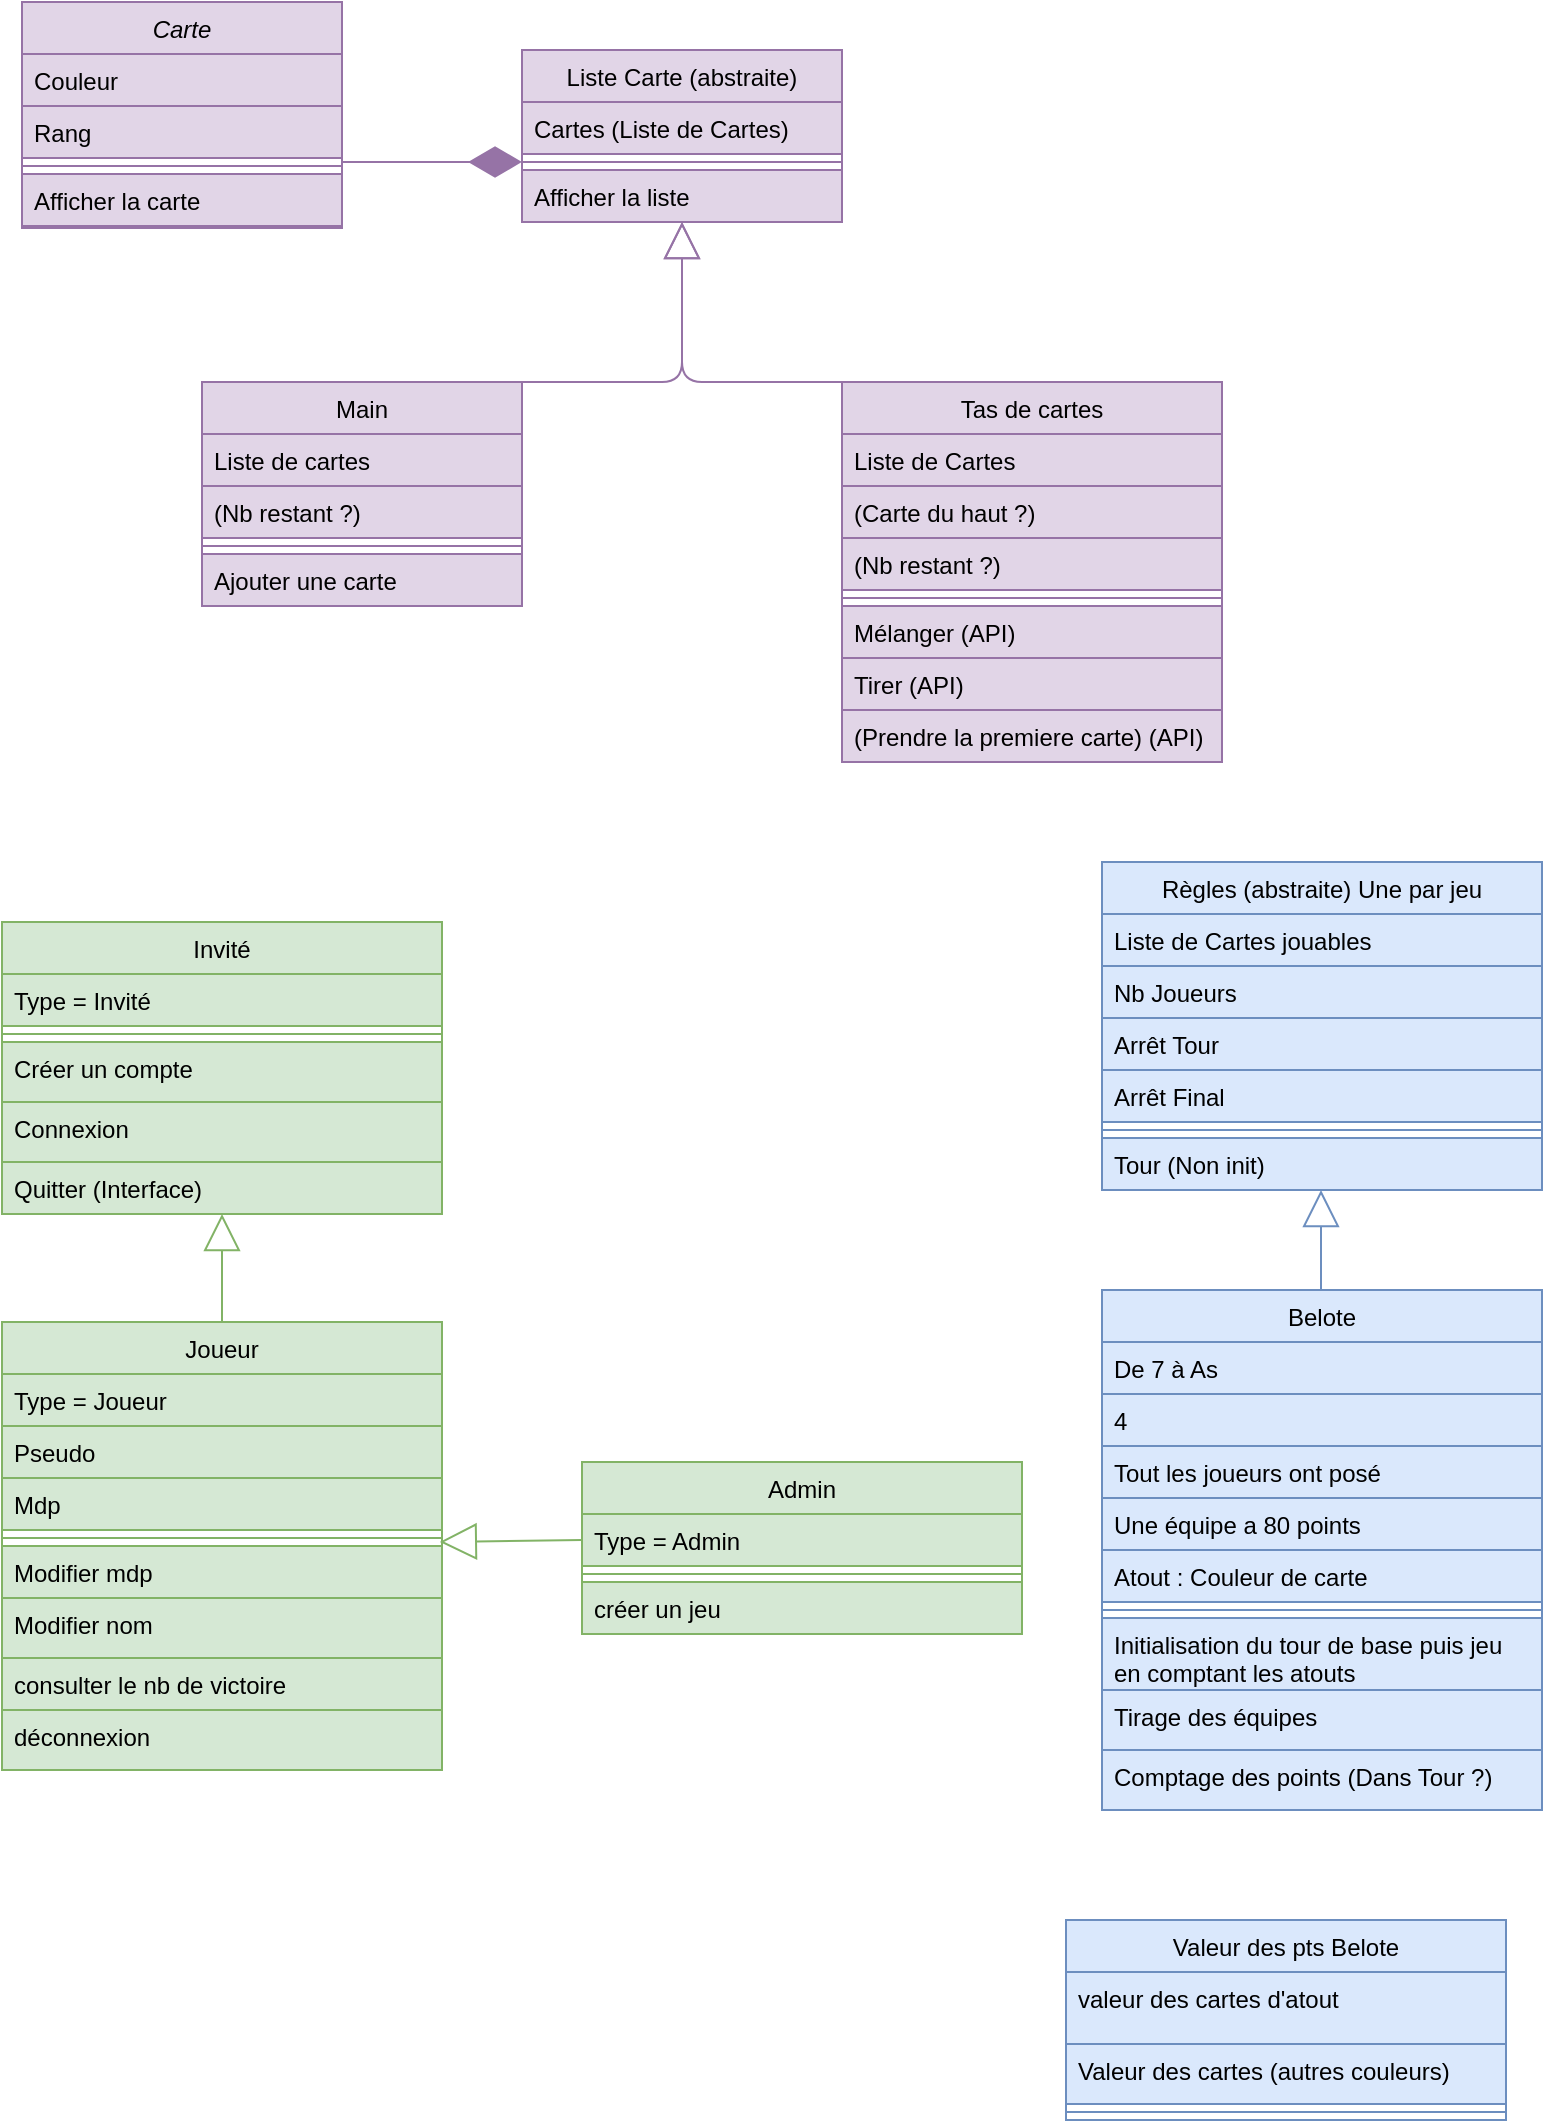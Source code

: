 <mxfile version="13.7.5" type="github">
  <diagram id="C5RBs43oDa-KdzZeNtuy" name="Page-1">
    <mxGraphModel dx="1422" dy="741" grid="0" gridSize="10" guides="1" tooltips="1" connect="1" arrows="1" fold="1" page="1" pageScale="1" pageWidth="827" pageHeight="1169" background="#ffffff" math="0" shadow="0">
      <root>
        <mxCell id="WIyWlLk6GJQsqaUBKTNV-0" />
        <mxCell id="WIyWlLk6GJQsqaUBKTNV-1" parent="WIyWlLk6GJQsqaUBKTNV-0" />
        <mxCell id="zkfFHV4jXpPFQw0GAbJ--0" value="Carte" style="swimlane;fontStyle=2;align=center;verticalAlign=top;childLayout=stackLayout;horizontal=1;startSize=26;horizontalStack=0;resizeParent=1;resizeLast=0;collapsible=1;marginBottom=0;rounded=0;shadow=0;strokeWidth=1;fillColor=#e1d5e7;strokeColor=#9673a6;" parent="WIyWlLk6GJQsqaUBKTNV-1" vertex="1">
          <mxGeometry x="50" y="40" width="160" height="113" as="geometry">
            <mxRectangle x="230" y="140" width="160" height="26" as="alternateBounds" />
          </mxGeometry>
        </mxCell>
        <mxCell id="zkfFHV4jXpPFQw0GAbJ--1" value="Couleur" style="text;align=left;verticalAlign=top;spacingLeft=4;spacingRight=4;overflow=hidden;rotatable=0;points=[[0,0.5],[1,0.5]];portConstraint=eastwest;fillColor=#e1d5e7;strokeColor=#9673a6;" parent="zkfFHV4jXpPFQw0GAbJ--0" vertex="1">
          <mxGeometry y="26" width="160" height="26" as="geometry" />
        </mxCell>
        <mxCell id="zkfFHV4jXpPFQw0GAbJ--2" value="Rang" style="text;align=left;verticalAlign=top;spacingLeft=4;spacingRight=4;overflow=hidden;rotatable=0;points=[[0,0.5],[1,0.5]];portConstraint=eastwest;rounded=0;shadow=0;html=0;fillColor=#e1d5e7;strokeColor=#9673a6;" parent="zkfFHV4jXpPFQw0GAbJ--0" vertex="1">
          <mxGeometry y="52" width="160" height="26" as="geometry" />
        </mxCell>
        <mxCell id="zkfFHV4jXpPFQw0GAbJ--4" value="" style="line;html=1;strokeWidth=1;align=left;verticalAlign=middle;spacingTop=-1;spacingLeft=3;spacingRight=3;rotatable=0;labelPosition=right;points=[];portConstraint=eastwest;fillColor=#e1d5e7;strokeColor=#9673a6;" parent="zkfFHV4jXpPFQw0GAbJ--0" vertex="1">
          <mxGeometry y="78" width="160" height="8" as="geometry" />
        </mxCell>
        <mxCell id="zkfFHV4jXpPFQw0GAbJ--5" value="Afficher la carte" style="text;align=left;verticalAlign=top;spacingLeft=4;spacingRight=4;overflow=hidden;rotatable=0;points=[[0,0.5],[1,0.5]];portConstraint=eastwest;fillColor=#e1d5e7;strokeColor=#9673a6;" parent="zkfFHV4jXpPFQw0GAbJ--0" vertex="1">
          <mxGeometry y="86" width="160" height="26" as="geometry" />
        </mxCell>
        <mxCell id="zkfFHV4jXpPFQw0GAbJ--6" value="Liste Carte (abstraite)" style="swimlane;fontStyle=0;align=center;verticalAlign=top;childLayout=stackLayout;horizontal=1;startSize=26;horizontalStack=0;resizeParent=1;resizeLast=0;collapsible=1;marginBottom=0;rounded=0;shadow=0;strokeWidth=1;fillColor=#e1d5e7;strokeColor=#9673a6;" parent="WIyWlLk6GJQsqaUBKTNV-1" vertex="1">
          <mxGeometry x="300" y="64" width="160" height="86" as="geometry">
            <mxRectangle x="130" y="380" width="160" height="26" as="alternateBounds" />
          </mxGeometry>
        </mxCell>
        <mxCell id="zkfFHV4jXpPFQw0GAbJ--7" value="Cartes (Liste de Cartes)" style="text;align=left;verticalAlign=top;spacingLeft=4;spacingRight=4;overflow=hidden;rotatable=0;points=[[0,0.5],[1,0.5]];portConstraint=eastwest;fillColor=#e1d5e7;strokeColor=#9673a6;" parent="zkfFHV4jXpPFQw0GAbJ--6" vertex="1">
          <mxGeometry y="26" width="160" height="26" as="geometry" />
        </mxCell>
        <mxCell id="zkfFHV4jXpPFQw0GAbJ--9" value="" style="line;html=1;strokeWidth=1;align=left;verticalAlign=middle;spacingTop=-1;spacingLeft=3;spacingRight=3;rotatable=0;labelPosition=right;points=[];portConstraint=eastwest;fillColor=#e1d5e7;strokeColor=#9673a6;" parent="zkfFHV4jXpPFQw0GAbJ--6" vertex="1">
          <mxGeometry y="52" width="160" height="8" as="geometry" />
        </mxCell>
        <mxCell id="zkfFHV4jXpPFQw0GAbJ--11" value="Afficher la liste" style="text;align=left;verticalAlign=top;spacingLeft=4;spacingRight=4;overflow=hidden;rotatable=0;points=[[0,0.5],[1,0.5]];portConstraint=eastwest;fillColor=#e1d5e7;strokeColor=#9673a6;" parent="zkfFHV4jXpPFQw0GAbJ--6" vertex="1">
          <mxGeometry y="60" width="160" height="26" as="geometry" />
        </mxCell>
        <mxCell id="zkfFHV4jXpPFQw0GAbJ--17" value="Tas de cartes&#xa;" style="swimlane;fontStyle=0;align=center;verticalAlign=top;childLayout=stackLayout;horizontal=1;startSize=26;horizontalStack=0;resizeParent=1;resizeLast=0;collapsible=1;marginBottom=0;rounded=0;shadow=0;strokeWidth=1;fillColor=#e1d5e7;strokeColor=#9673a6;" parent="WIyWlLk6GJQsqaUBKTNV-1" vertex="1">
          <mxGeometry x="460" y="230" width="190" height="190" as="geometry">
            <mxRectangle x="550" y="140" width="160" height="26" as="alternateBounds" />
          </mxGeometry>
        </mxCell>
        <mxCell id="zkfFHV4jXpPFQw0GAbJ--18" value="Liste de Cartes" style="text;align=left;verticalAlign=top;spacingLeft=4;spacingRight=4;overflow=hidden;rotatable=0;points=[[0,0.5],[1,0.5]];portConstraint=eastwest;fillColor=#e1d5e7;strokeColor=#9673a6;" parent="zkfFHV4jXpPFQw0GAbJ--17" vertex="1">
          <mxGeometry y="26" width="190" height="26" as="geometry" />
        </mxCell>
        <mxCell id="zkfFHV4jXpPFQw0GAbJ--19" value="(Carte du haut ?)" style="text;align=left;verticalAlign=top;spacingLeft=4;spacingRight=4;overflow=hidden;rotatable=0;points=[[0,0.5],[1,0.5]];portConstraint=eastwest;rounded=0;shadow=0;html=0;fillColor=#e1d5e7;strokeColor=#9673a6;" parent="zkfFHV4jXpPFQw0GAbJ--17" vertex="1">
          <mxGeometry y="52" width="190" height="26" as="geometry" />
        </mxCell>
        <mxCell id="EgSj-F0h-RyBdZVYltmi-15" value="(Nb restant ?)" style="text;align=left;verticalAlign=top;spacingLeft=4;spacingRight=4;overflow=hidden;rotatable=0;points=[[0,0.5],[1,0.5]];portConstraint=eastwest;fillColor=#e1d5e7;strokeColor=#9673a6;" parent="zkfFHV4jXpPFQw0GAbJ--17" vertex="1">
          <mxGeometry y="78" width="190" height="26" as="geometry" />
        </mxCell>
        <mxCell id="zkfFHV4jXpPFQw0GAbJ--23" value="" style="line;html=1;strokeWidth=1;align=left;verticalAlign=middle;spacingTop=-1;spacingLeft=3;spacingRight=3;rotatable=0;labelPosition=right;points=[];portConstraint=eastwest;fillColor=#e1d5e7;strokeColor=#9673a6;" parent="zkfFHV4jXpPFQw0GAbJ--17" vertex="1">
          <mxGeometry y="104" width="190" height="8" as="geometry" />
        </mxCell>
        <mxCell id="zkfFHV4jXpPFQw0GAbJ--24" value="Mélanger (API)" style="text;align=left;verticalAlign=top;spacingLeft=4;spacingRight=4;overflow=hidden;rotatable=0;points=[[0,0.5],[1,0.5]];portConstraint=eastwest;fillColor=#e1d5e7;strokeColor=#9673a6;" parent="zkfFHV4jXpPFQw0GAbJ--17" vertex="1">
          <mxGeometry y="112" width="190" height="26" as="geometry" />
        </mxCell>
        <mxCell id="zkfFHV4jXpPFQw0GAbJ--25" value="Tirer (API)" style="text;align=left;verticalAlign=top;spacingLeft=4;spacingRight=4;overflow=hidden;rotatable=0;points=[[0,0.5],[1,0.5]];portConstraint=eastwest;fillColor=#e1d5e7;strokeColor=#9673a6;" parent="zkfFHV4jXpPFQw0GAbJ--17" vertex="1">
          <mxGeometry y="138" width="190" height="26" as="geometry" />
        </mxCell>
        <mxCell id="EgSj-F0h-RyBdZVYltmi-2" value="(Prendre la premiere carte) (API)" style="text;align=left;verticalAlign=top;spacingLeft=4;spacingRight=4;overflow=hidden;rotatable=0;points=[[0,0.5],[1,0.5]];portConstraint=eastwest;fillColor=#e1d5e7;strokeColor=#9673a6;" parent="zkfFHV4jXpPFQw0GAbJ--17" vertex="1">
          <mxGeometry y="164" width="190" height="26" as="geometry" />
        </mxCell>
        <mxCell id="EgSj-F0h-RyBdZVYltmi-1" value="" style="endArrow=block;endSize=16;endFill=0;html=1;entryX=0.5;entryY=1;entryDx=0;entryDy=0;exitX=0.5;exitY=0;exitDx=0;exitDy=0;fillColor=#e1d5e7;strokeColor=#9673a6;" parent="WIyWlLk6GJQsqaUBKTNV-1" source="zkfFHV4jXpPFQw0GAbJ--17" target="zkfFHV4jXpPFQw0GAbJ--6" edge="1">
          <mxGeometry width="160" relative="1" as="geometry">
            <mxPoint x="330" y="230" as="sourcePoint" />
            <mxPoint x="490" y="230" as="targetPoint" />
            <Array as="points">
              <mxPoint x="380" y="230" />
            </Array>
          </mxGeometry>
        </mxCell>
        <mxCell id="zkfFHV4jXpPFQw0GAbJ--13" value="Main" style="swimlane;fontStyle=0;align=center;verticalAlign=top;childLayout=stackLayout;horizontal=1;startSize=26;horizontalStack=0;resizeParent=1;resizeLast=0;collapsible=1;marginBottom=0;rounded=0;shadow=0;strokeWidth=1;fillColor=#e1d5e7;strokeColor=#9673a6;" parent="WIyWlLk6GJQsqaUBKTNV-1" vertex="1">
          <mxGeometry x="140" y="230" width="160" height="112" as="geometry">
            <mxRectangle x="340" y="380" width="170" height="26" as="alternateBounds" />
          </mxGeometry>
        </mxCell>
        <mxCell id="zkfFHV4jXpPFQw0GAbJ--14" value="Liste de cartes" style="text;align=left;verticalAlign=top;spacingLeft=4;spacingRight=4;overflow=hidden;rotatable=0;points=[[0,0.5],[1,0.5]];portConstraint=eastwest;fillColor=#e1d5e7;strokeColor=#9673a6;" parent="zkfFHV4jXpPFQw0GAbJ--13" vertex="1">
          <mxGeometry y="26" width="160" height="26" as="geometry" />
        </mxCell>
        <mxCell id="EgSj-F0h-RyBdZVYltmi-16" value="(Nb restant ?)" style="text;align=left;verticalAlign=top;spacingLeft=4;spacingRight=4;overflow=hidden;rotatable=0;points=[[0,0.5],[1,0.5]];portConstraint=eastwest;fillColor=#e1d5e7;strokeColor=#9673a6;" parent="zkfFHV4jXpPFQw0GAbJ--13" vertex="1">
          <mxGeometry y="52" width="160" height="26" as="geometry" />
        </mxCell>
        <mxCell id="zkfFHV4jXpPFQw0GAbJ--15" value="" style="line;html=1;strokeWidth=1;align=left;verticalAlign=middle;spacingTop=-1;spacingLeft=3;spacingRight=3;rotatable=0;labelPosition=right;points=[];portConstraint=eastwest;fillColor=#e1d5e7;strokeColor=#9673a6;" parent="zkfFHV4jXpPFQw0GAbJ--13" vertex="1">
          <mxGeometry y="78" width="160" height="8" as="geometry" />
        </mxCell>
        <mxCell id="EgSj-F0h-RyBdZVYltmi-3" value="Ajouter une carte" style="text;align=left;verticalAlign=top;spacingLeft=4;spacingRight=4;overflow=hidden;rotatable=0;points=[[0,0.5],[1,0.5]];portConstraint=eastwest;fillColor=#e1d5e7;strokeColor=#9673a6;" parent="zkfFHV4jXpPFQw0GAbJ--13" vertex="1">
          <mxGeometry y="86" width="160" height="26" as="geometry" />
        </mxCell>
        <mxCell id="EgSj-F0h-RyBdZVYltmi-5" value="" style="endArrow=diamondThin;endFill=1;endSize=24;html=1;fillColor=#e1d5e7;strokeColor=#9673a6;" parent="WIyWlLk6GJQsqaUBKTNV-1" edge="1">
          <mxGeometry width="160" relative="1" as="geometry">
            <mxPoint x="210" y="120" as="sourcePoint" />
            <mxPoint x="300" y="120" as="targetPoint" />
          </mxGeometry>
        </mxCell>
        <mxCell id="EgSj-F0h-RyBdZVYltmi-23" value="" style="endArrow=block;endSize=16;endFill=0;html=1;entryX=0.5;entryY=1;entryDx=0;entryDy=0;fillColor=#dae8fc;strokeColor=#6c8ebf;" parent="WIyWlLk6GJQsqaUBKTNV-1" edge="1">
          <mxGeometry x="0.017" width="160" relative="1" as="geometry">
            <mxPoint x="699.5" y="684" as="sourcePoint" />
            <mxPoint x="699.5" y="634" as="targetPoint" />
            <Array as="points" />
            <mxPoint as="offset" />
          </mxGeometry>
        </mxCell>
        <mxCell id="EgSj-F0h-RyBdZVYltmi-37" value="" style="endArrow=block;endSize=16;endFill=0;html=1;entryX=0.5;entryY=1;entryDx=0;entryDy=0;fillColor=#e1d5e7;strokeColor=#9673a6;exitX=0.5;exitY=0;exitDx=0;exitDy=0;" parent="WIyWlLk6GJQsqaUBKTNV-1" source="zkfFHV4jXpPFQw0GAbJ--13" edge="1">
          <mxGeometry x="0.017" width="160" relative="1" as="geometry">
            <mxPoint x="220" y="230" as="sourcePoint" />
            <mxPoint x="380" y="150" as="targetPoint" />
            <Array as="points">
              <mxPoint x="380" y="230" />
              <mxPoint x="380" y="200" />
            </Array>
            <mxPoint as="offset" />
          </mxGeometry>
        </mxCell>
        <mxCell id="EgSj-F0h-RyBdZVYltmi-6" value="Règles (abstraite) Une par jeu" style="swimlane;fontStyle=0;align=center;verticalAlign=top;childLayout=stackLayout;horizontal=1;startSize=26;horizontalStack=0;resizeParent=1;resizeLast=0;collapsible=1;marginBottom=0;rounded=0;shadow=0;strokeWidth=1;fillColor=#dae8fc;strokeColor=#6c8ebf;" parent="WIyWlLk6GJQsqaUBKTNV-1" vertex="1">
          <mxGeometry x="590" y="470" width="220" height="164" as="geometry">
            <mxRectangle x="550" y="140" width="160" height="26" as="alternateBounds" />
          </mxGeometry>
        </mxCell>
        <mxCell id="EgSj-F0h-RyBdZVYltmi-7" value="Liste de Cartes jouables" style="text;align=left;verticalAlign=top;spacingLeft=4;spacingRight=4;overflow=hidden;rotatable=0;points=[[0,0.5],[1,0.5]];portConstraint=eastwest;fillColor=#dae8fc;strokeColor=#6c8ebf;" parent="EgSj-F0h-RyBdZVYltmi-6" vertex="1">
          <mxGeometry y="26" width="220" height="26" as="geometry" />
        </mxCell>
        <mxCell id="EgSj-F0h-RyBdZVYltmi-8" value="Nb Joueurs&#xa;" style="text;align=left;verticalAlign=top;spacingLeft=4;spacingRight=4;overflow=hidden;rotatable=0;points=[[0,0.5],[1,0.5]];portConstraint=eastwest;rounded=0;shadow=0;html=0;fillColor=#dae8fc;strokeColor=#6c8ebf;" parent="EgSj-F0h-RyBdZVYltmi-6" vertex="1">
          <mxGeometry y="52" width="220" height="26" as="geometry" />
        </mxCell>
        <mxCell id="EgSj-F0h-RyBdZVYltmi-14" value="Arrêt Tour " style="text;align=left;verticalAlign=top;spacingLeft=4;spacingRight=4;overflow=hidden;rotatable=0;points=[[0,0.5],[1,0.5]];portConstraint=eastwest;rounded=0;shadow=0;html=0;fillColor=#dae8fc;strokeColor=#6c8ebf;" parent="EgSj-F0h-RyBdZVYltmi-6" vertex="1">
          <mxGeometry y="78" width="220" height="26" as="geometry" />
        </mxCell>
        <mxCell id="EgSj-F0h-RyBdZVYltmi-24" value="Arrêt Final" style="text;align=left;verticalAlign=top;spacingLeft=4;spacingRight=4;overflow=hidden;rotatable=0;points=[[0,0.5],[1,0.5]];portConstraint=eastwest;rounded=0;shadow=0;html=0;fillColor=#dae8fc;strokeColor=#6c8ebf;" parent="EgSj-F0h-RyBdZVYltmi-6" vertex="1">
          <mxGeometry y="104" width="220" height="26" as="geometry" />
        </mxCell>
        <mxCell id="EgSj-F0h-RyBdZVYltmi-9" value="" style="line;html=1;strokeWidth=1;align=left;verticalAlign=middle;spacingTop=-1;spacingLeft=3;spacingRight=3;rotatable=0;labelPosition=right;points=[];portConstraint=eastwest;fillColor=#dae8fc;strokeColor=#6c8ebf;" parent="EgSj-F0h-RyBdZVYltmi-6" vertex="1">
          <mxGeometry y="130" width="220" height="8" as="geometry" />
        </mxCell>
        <mxCell id="EgSj-F0h-RyBdZVYltmi-12" value="Tour (Non init)" style="text;align=left;verticalAlign=top;spacingLeft=4;spacingRight=4;overflow=hidden;rotatable=0;points=[[0,0.5],[1,0.5]];portConstraint=eastwest;fillColor=#dae8fc;strokeColor=#6c8ebf;" parent="EgSj-F0h-RyBdZVYltmi-6" vertex="1">
          <mxGeometry y="138" width="220" height="26" as="geometry" />
        </mxCell>
        <mxCell id="EgSj-F0h-RyBdZVYltmi-17" value="Belote" style="swimlane;fontStyle=0;align=center;verticalAlign=top;childLayout=stackLayout;horizontal=1;startSize=26;horizontalStack=0;resizeParent=1;resizeLast=0;collapsible=1;marginBottom=0;rounded=0;shadow=0;strokeWidth=1;fillColor=#dae8fc;strokeColor=#6c8ebf;" parent="WIyWlLk6GJQsqaUBKTNV-1" vertex="1">
          <mxGeometry x="590" y="684" width="220" height="260" as="geometry">
            <mxRectangle x="550" y="140" width="160" height="26" as="alternateBounds" />
          </mxGeometry>
        </mxCell>
        <mxCell id="EgSj-F0h-RyBdZVYltmi-18" value="De 7 à As" style="text;align=left;verticalAlign=top;spacingLeft=4;spacingRight=4;overflow=hidden;rotatable=0;points=[[0,0.5],[1,0.5]];portConstraint=eastwest;fillColor=#dae8fc;strokeColor=#6c8ebf;" parent="EgSj-F0h-RyBdZVYltmi-17" vertex="1">
          <mxGeometry y="26" width="220" height="26" as="geometry" />
        </mxCell>
        <mxCell id="EgSj-F0h-RyBdZVYltmi-19" value="4" style="text;align=left;verticalAlign=top;spacingLeft=4;spacingRight=4;overflow=hidden;rotatable=0;points=[[0,0.5],[1,0.5]];portConstraint=eastwest;rounded=0;shadow=0;html=0;fillColor=#dae8fc;strokeColor=#6c8ebf;" parent="EgSj-F0h-RyBdZVYltmi-17" vertex="1">
          <mxGeometry y="52" width="220" height="26" as="geometry" />
        </mxCell>
        <mxCell id="EgSj-F0h-RyBdZVYltmi-20" value="Tout les joueurs ont posé " style="text;align=left;verticalAlign=top;spacingLeft=4;spacingRight=4;overflow=hidden;rotatable=0;points=[[0,0.5],[1,0.5]];portConstraint=eastwest;rounded=0;shadow=0;html=0;fillColor=#dae8fc;strokeColor=#6c8ebf;" parent="EgSj-F0h-RyBdZVYltmi-17" vertex="1">
          <mxGeometry y="78" width="220" height="26" as="geometry" />
        </mxCell>
        <mxCell id="EgSj-F0h-RyBdZVYltmi-25" value="Une équipe a 80 points" style="text;align=left;verticalAlign=top;spacingLeft=4;spacingRight=4;overflow=hidden;rotatable=0;points=[[0,0.5],[1,0.5]];portConstraint=eastwest;rounded=0;shadow=0;html=0;fillColor=#dae8fc;strokeColor=#6c8ebf;" parent="EgSj-F0h-RyBdZVYltmi-17" vertex="1">
          <mxGeometry y="104" width="220" height="26" as="geometry" />
        </mxCell>
        <mxCell id="EgSj-F0h-RyBdZVYltmi-27" value="Atout : Couleur de carte" style="text;align=left;verticalAlign=top;spacingLeft=4;spacingRight=4;overflow=hidden;rotatable=0;points=[[0,0.5],[1,0.5]];portConstraint=eastwest;rounded=0;shadow=0;html=0;fillColor=#dae8fc;strokeColor=#6c8ebf;" parent="EgSj-F0h-RyBdZVYltmi-17" vertex="1">
          <mxGeometry y="130" width="220" height="26" as="geometry" />
        </mxCell>
        <mxCell id="EgSj-F0h-RyBdZVYltmi-21" value="" style="line;html=1;strokeWidth=1;align=left;verticalAlign=middle;spacingTop=-1;spacingLeft=3;spacingRight=3;rotatable=0;labelPosition=right;points=[];portConstraint=eastwest;fillColor=#dae8fc;strokeColor=#6c8ebf;" parent="EgSj-F0h-RyBdZVYltmi-17" vertex="1">
          <mxGeometry y="156" width="220" height="8" as="geometry" />
        </mxCell>
        <mxCell id="EgSj-F0h-RyBdZVYltmi-22" value="Initialisation du tour de base puis jeu &#xa;en comptant les atouts" style="text;align=left;verticalAlign=top;spacingLeft=4;spacingRight=4;overflow=hidden;rotatable=0;points=[[0,0.5],[1,0.5]];portConstraint=eastwest;fillColor=#dae8fc;strokeColor=#6c8ebf;" parent="EgSj-F0h-RyBdZVYltmi-17" vertex="1">
          <mxGeometry y="164" width="220" height="36" as="geometry" />
        </mxCell>
        <mxCell id="EgSj-F0h-RyBdZVYltmi-29" value="Tirage des équipes " style="text;align=left;verticalAlign=top;spacingLeft=4;spacingRight=4;overflow=hidden;rotatable=0;points=[[0,0.5],[1,0.5]];portConstraint=eastwest;fillColor=#dae8fc;strokeColor=#6c8ebf;" parent="EgSj-F0h-RyBdZVYltmi-17" vertex="1">
          <mxGeometry y="200" width="220" height="30" as="geometry" />
        </mxCell>
        <mxCell id="EgSj-F0h-RyBdZVYltmi-38" value="Comptage des points (Dans Tour ?)" style="text;align=left;verticalAlign=top;spacingLeft=4;spacingRight=4;overflow=hidden;rotatable=0;points=[[0,0.5],[1,0.5]];portConstraint=eastwest;fillColor=#dae8fc;strokeColor=#6c8ebf;" parent="EgSj-F0h-RyBdZVYltmi-17" vertex="1">
          <mxGeometry y="230" width="220" height="30" as="geometry" />
        </mxCell>
        <mxCell id="9ksGdGRIOPGo9-bGKjed-11" value="" style="endArrow=block;endSize=16;endFill=0;html=1;fillColor=#d5e8d4;strokeColor=#82b366;exitX=0;exitY=0.5;exitDx=0;exitDy=0;entryX=0.995;entryY=1.231;entryDx=0;entryDy=0;entryPerimeter=0;" parent="WIyWlLk6GJQsqaUBKTNV-1" source="9ksGdGRIOPGo9-bGKjed-5" target="EgSj-F0h-RyBdZVYltmi-33" edge="1">
          <mxGeometry width="160" relative="1" as="geometry">
            <mxPoint x="330" y="810" as="sourcePoint" />
            <mxPoint x="280" y="812" as="targetPoint" />
            <Array as="points" />
          </mxGeometry>
        </mxCell>
        <mxCell id="EgSj-F0h-RyBdZVYltmi-30" value="Joueur" style="swimlane;fontStyle=0;align=center;verticalAlign=top;childLayout=stackLayout;horizontal=1;startSize=26;horizontalStack=0;resizeParent=1;resizeLast=0;collapsible=1;marginBottom=0;rounded=0;shadow=0;strokeWidth=1;fillColor=#d5e8d4;strokeColor=#82b366;" parent="WIyWlLk6GJQsqaUBKTNV-1" vertex="1">
          <mxGeometry x="40" y="700" width="220" height="224" as="geometry">
            <mxRectangle x="550" y="140" width="160" height="26" as="alternateBounds" />
          </mxGeometry>
        </mxCell>
        <mxCell id="EgSj-F0h-RyBdZVYltmi-48" value="Type = Joueur" style="text;align=left;verticalAlign=top;spacingLeft=4;spacingRight=4;overflow=hidden;rotatable=0;points=[[0,0.5],[1,0.5]];portConstraint=eastwest;rounded=0;shadow=0;html=0;fillColor=#d5e8d4;strokeColor=#82b366;" parent="EgSj-F0h-RyBdZVYltmi-30" vertex="1">
          <mxGeometry y="26" width="220" height="26" as="geometry" />
        </mxCell>
        <mxCell id="EgSj-F0h-RyBdZVYltmi-32" value="Pseudo" style="text;align=left;verticalAlign=top;spacingLeft=4;spacingRight=4;overflow=hidden;rotatable=0;points=[[0,0.5],[1,0.5]];portConstraint=eastwest;rounded=0;shadow=0;html=0;fillColor=#d5e8d4;strokeColor=#82b366;" parent="EgSj-F0h-RyBdZVYltmi-30" vertex="1">
          <mxGeometry y="52" width="220" height="26" as="geometry" />
        </mxCell>
        <mxCell id="EgSj-F0h-RyBdZVYltmi-33" value="Mdp" style="text;align=left;verticalAlign=top;spacingLeft=4;spacingRight=4;overflow=hidden;rotatable=0;points=[[0,0.5],[1,0.5]];portConstraint=eastwest;rounded=0;shadow=0;html=0;fillColor=#d5e8d4;strokeColor=#82b366;" parent="EgSj-F0h-RyBdZVYltmi-30" vertex="1">
          <mxGeometry y="78" width="220" height="26" as="geometry" />
        </mxCell>
        <mxCell id="EgSj-F0h-RyBdZVYltmi-35" value="" style="line;html=1;strokeWidth=1;align=left;verticalAlign=middle;spacingTop=-1;spacingLeft=3;spacingRight=3;rotatable=0;labelPosition=right;points=[];portConstraint=eastwest;fillColor=#d5e8d4;strokeColor=#82b366;" parent="EgSj-F0h-RyBdZVYltmi-30" vertex="1">
          <mxGeometry y="104" width="220" height="8" as="geometry" />
        </mxCell>
        <mxCell id="EgSj-F0h-RyBdZVYltmi-36" value="Modifier mdp" style="text;align=left;verticalAlign=top;spacingLeft=4;spacingRight=4;overflow=hidden;rotatable=0;points=[[0,0.5],[1,0.5]];portConstraint=eastwest;fillColor=#d5e8d4;strokeColor=#82b366;" parent="EgSj-F0h-RyBdZVYltmi-30" vertex="1">
          <mxGeometry y="112" width="220" height="26" as="geometry" />
        </mxCell>
        <mxCell id="EgSj-F0h-RyBdZVYltmi-39" value="Modifier nom" style="text;align=left;verticalAlign=top;spacingLeft=4;spacingRight=4;overflow=hidden;rotatable=0;points=[[0,0.5],[1,0.5]];portConstraint=eastwest;fillColor=#d5e8d4;strokeColor=#82b366;" parent="EgSj-F0h-RyBdZVYltmi-30" vertex="1">
          <mxGeometry y="138" width="220" height="30" as="geometry" />
        </mxCell>
        <mxCell id="FQdMtvEXOIRviJ1vQRUc-10" value="consulter le nb de victoire" style="text;align=left;verticalAlign=top;spacingLeft=4;spacingRight=4;overflow=hidden;rotatable=0;points=[[0,0.5],[1,0.5]];portConstraint=eastwest;rounded=0;shadow=0;html=0;fillColor=#d5e8d4;strokeColor=#82b366;" vertex="1" parent="EgSj-F0h-RyBdZVYltmi-30">
          <mxGeometry y="168" width="220" height="26" as="geometry" />
        </mxCell>
        <mxCell id="FQdMtvEXOIRviJ1vQRUc-11" value="déconnexion" style="text;align=left;verticalAlign=top;spacingLeft=4;spacingRight=4;overflow=hidden;rotatable=0;points=[[0,0.5],[1,0.5]];portConstraint=eastwest;fillColor=#d5e8d4;strokeColor=#82b366;" vertex="1" parent="EgSj-F0h-RyBdZVYltmi-30">
          <mxGeometry y="194" width="220" height="30" as="geometry" />
        </mxCell>
        <mxCell id="9ksGdGRIOPGo9-bGKjed-21" value="Invité" style="swimlane;fontStyle=0;align=center;verticalAlign=top;childLayout=stackLayout;horizontal=1;startSize=26;horizontalStack=0;resizeParent=1;resizeLast=0;collapsible=1;marginBottom=0;rounded=0;shadow=0;strokeWidth=1;fillColor=#d5e8d4;strokeColor=#82b366;" parent="WIyWlLk6GJQsqaUBKTNV-1" vertex="1">
          <mxGeometry x="40" y="500" width="220" height="146" as="geometry">
            <mxRectangle x="550" y="140" width="160" height="26" as="alternateBounds" />
          </mxGeometry>
        </mxCell>
        <mxCell id="9ksGdGRIOPGo9-bGKjed-26" value="Type = Invité" style="text;align=left;verticalAlign=top;spacingLeft=4;spacingRight=4;overflow=hidden;rotatable=0;points=[[0,0.5],[1,0.5]];portConstraint=eastwest;rounded=0;shadow=0;html=0;fillColor=#d5e8d4;strokeColor=#82b366;" parent="9ksGdGRIOPGo9-bGKjed-21" vertex="1">
          <mxGeometry y="26" width="220" height="26" as="geometry" />
        </mxCell>
        <mxCell id="9ksGdGRIOPGo9-bGKjed-27" value="" style="line;html=1;strokeWidth=1;align=left;verticalAlign=middle;spacingTop=-1;spacingLeft=3;spacingRight=3;rotatable=0;labelPosition=right;points=[];portConstraint=eastwest;fillColor=#d5e8d4;strokeColor=#82b366;" parent="9ksGdGRIOPGo9-bGKjed-21" vertex="1">
          <mxGeometry y="52" width="220" height="8" as="geometry" />
        </mxCell>
        <mxCell id="9ksGdGRIOPGo9-bGKjed-32" value="Créer un compte" style="text;align=left;verticalAlign=top;spacingLeft=4;spacingRight=4;overflow=hidden;rotatable=0;points=[[0,0.5],[1,0.5]];portConstraint=eastwest;fillColor=#d5e8d4;strokeColor=#82b366;" parent="9ksGdGRIOPGo9-bGKjed-21" vertex="1">
          <mxGeometry y="60" width="220" height="30" as="geometry" />
        </mxCell>
        <mxCell id="9ksGdGRIOPGo9-bGKjed-31" value="Connexion" style="text;align=left;verticalAlign=top;spacingLeft=4;spacingRight=4;overflow=hidden;rotatable=0;points=[[0,0.5],[1,0.5]];portConstraint=eastwest;fillColor=#d5e8d4;strokeColor=#82b366;" parent="9ksGdGRIOPGo9-bGKjed-21" vertex="1">
          <mxGeometry y="90" width="220" height="30" as="geometry" />
        </mxCell>
        <mxCell id="9ksGdGRIOPGo9-bGKjed-28" value="Quitter (Interface)" style="text;align=left;verticalAlign=top;spacingLeft=4;spacingRight=4;overflow=hidden;rotatable=0;points=[[0,0.5],[1,0.5]];portConstraint=eastwest;fillColor=#d5e8d4;strokeColor=#82b366;" parent="9ksGdGRIOPGo9-bGKjed-21" vertex="1">
          <mxGeometry y="120" width="220" height="26" as="geometry" />
        </mxCell>
        <mxCell id="9ksGdGRIOPGo9-bGKjed-0" value="Admin" style="swimlane;fontStyle=0;align=center;verticalAlign=top;childLayout=stackLayout;horizontal=1;startSize=26;horizontalStack=0;resizeParent=1;resizeLast=0;collapsible=1;marginBottom=0;rounded=0;shadow=0;strokeWidth=1;fillColor=#d5e8d4;strokeColor=#82b366;" parent="WIyWlLk6GJQsqaUBKTNV-1" vertex="1">
          <mxGeometry x="330" y="770" width="220" height="60" as="geometry">
            <mxRectangle x="550" y="140" width="160" height="26" as="alternateBounds" />
          </mxGeometry>
        </mxCell>
        <mxCell id="9ksGdGRIOPGo9-bGKjed-5" value="Type = Admin" style="text;align=left;verticalAlign=top;spacingLeft=4;spacingRight=4;overflow=hidden;rotatable=0;points=[[0,0.5],[1,0.5]];portConstraint=eastwest;rounded=0;shadow=0;html=0;fillColor=#d5e8d4;strokeColor=#82b366;" parent="9ksGdGRIOPGo9-bGKjed-0" vertex="1">
          <mxGeometry y="26" width="220" height="26" as="geometry" />
        </mxCell>
        <mxCell id="9ksGdGRIOPGo9-bGKjed-6" value="" style="line;html=1;strokeWidth=1;align=left;verticalAlign=middle;spacingTop=-1;spacingLeft=3;spacingRight=3;rotatable=0;labelPosition=right;points=[];portConstraint=eastwest;fillColor=#d5e8d4;strokeColor=#82b366;" parent="9ksGdGRIOPGo9-bGKjed-0" vertex="1">
          <mxGeometry y="52" width="220" height="8" as="geometry" />
        </mxCell>
        <mxCell id="FQdMtvEXOIRviJ1vQRUc-12" value="créer un jeu" style="text;align=left;verticalAlign=top;spacingLeft=4;spacingRight=4;overflow=hidden;rotatable=0;points=[[0,0.5],[1,0.5]];portConstraint=eastwest;rounded=0;shadow=0;html=0;fillColor=#d5e8d4;strokeColor=#82b366;" vertex="1" parent="WIyWlLk6GJQsqaUBKTNV-1">
          <mxGeometry x="330" y="830" width="220" height="26" as="geometry" />
        </mxCell>
        <mxCell id="FQdMtvEXOIRviJ1vQRUc-13" value="" style="endArrow=block;endSize=16;endFill=0;html=1;fillColor=#d5e8d4;strokeColor=#82b366;exitX=0.5;exitY=0;exitDx=0;exitDy=0;" edge="1" parent="WIyWlLk6GJQsqaUBKTNV-1" source="EgSj-F0h-RyBdZVYltmi-30" target="9ksGdGRIOPGo9-bGKjed-28">
          <mxGeometry width="160" relative="1" as="geometry">
            <mxPoint x="150" y="700" as="sourcePoint" />
            <mxPoint x="150" y="646" as="targetPoint" />
            <Array as="points" />
          </mxGeometry>
        </mxCell>
        <mxCell id="FQdMtvEXOIRviJ1vQRUc-16" value="Valeur des pts Belote" style="swimlane;fontStyle=0;align=center;verticalAlign=top;childLayout=stackLayout;horizontal=1;startSize=26;horizontalStack=0;resizeParent=1;resizeLast=0;collapsible=1;marginBottom=0;rounded=0;shadow=0;strokeWidth=1;fillColor=#dae8fc;strokeColor=#6c8ebf;" vertex="1" parent="WIyWlLk6GJQsqaUBKTNV-1">
          <mxGeometry x="572" y="999" width="220" height="100" as="geometry">
            <mxRectangle x="550" y="140" width="160" height="26" as="alternateBounds" />
          </mxGeometry>
        </mxCell>
        <mxCell id="FQdMtvEXOIRviJ1vQRUc-23" value="valeur des cartes d&#39;atout" style="text;align=left;verticalAlign=top;spacingLeft=4;spacingRight=4;overflow=hidden;rotatable=0;points=[[0,0.5],[1,0.5]];portConstraint=eastwest;fillColor=#dae8fc;strokeColor=#6c8ebf;" vertex="1" parent="FQdMtvEXOIRviJ1vQRUc-16">
          <mxGeometry y="26" width="220" height="36" as="geometry" />
        </mxCell>
        <mxCell id="FQdMtvEXOIRviJ1vQRUc-24" value="Valeur des cartes (autres couleurs)" style="text;align=left;verticalAlign=top;spacingLeft=4;spacingRight=4;overflow=hidden;rotatable=0;points=[[0,0.5],[1,0.5]];portConstraint=eastwest;fillColor=#dae8fc;strokeColor=#6c8ebf;" vertex="1" parent="FQdMtvEXOIRviJ1vQRUc-16">
          <mxGeometry y="62" width="220" height="30" as="geometry" />
        </mxCell>
        <mxCell id="FQdMtvEXOIRviJ1vQRUc-22" value="" style="line;html=1;strokeWidth=1;align=left;verticalAlign=middle;spacingTop=-1;spacingLeft=3;spacingRight=3;rotatable=0;labelPosition=right;points=[];portConstraint=eastwest;fillColor=#dae8fc;strokeColor=#6c8ebf;" vertex="1" parent="FQdMtvEXOIRviJ1vQRUc-16">
          <mxGeometry y="92" width="220" height="8" as="geometry" />
        </mxCell>
      </root>
    </mxGraphModel>
  </diagram>
</mxfile>
